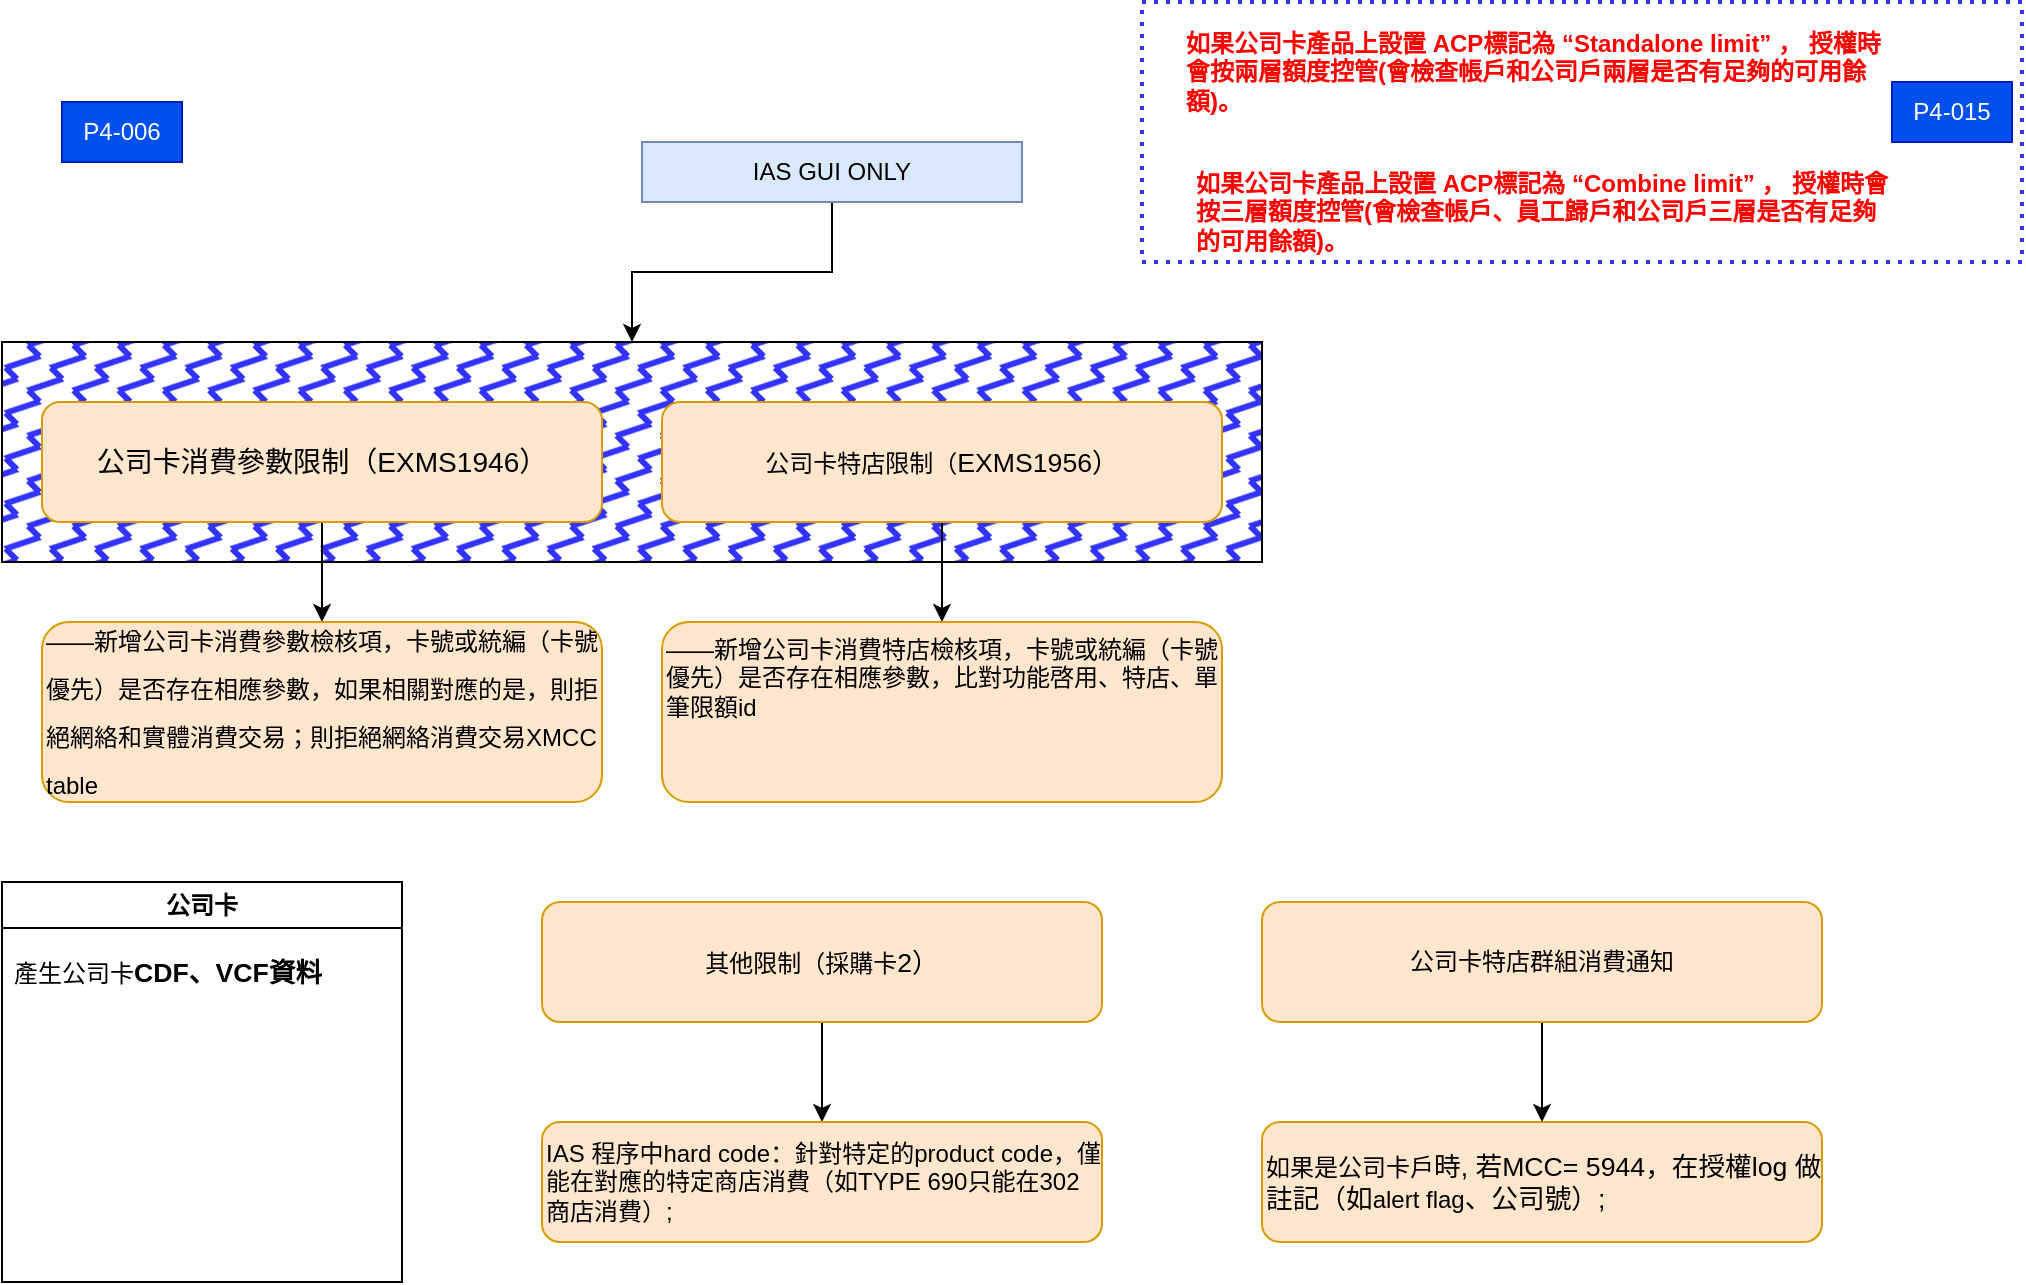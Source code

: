 <mxfile version="21.6.1" type="device">
  <diagram name="Page-1" id="P7ijY_bP9K7w46cBVouJ">
    <mxGraphModel dx="1434" dy="764" grid="1" gridSize="10" guides="1" tooltips="1" connect="1" arrows="1" fold="1" page="1" pageScale="1" pageWidth="1654" pageHeight="1169" math="0" shadow="0">
      <root>
        <mxCell id="0" />
        <mxCell id="1" parent="0" />
        <mxCell id="hKRkJCob8LrO3rOwceKn-10" value="" style="rounded=0;whiteSpace=wrap;html=1;gradientColor=none;glass=0;shadow=0;fillColor=#3333FF;fillStyle=zigzag-line;" parent="1" vertex="1">
          <mxGeometry x="50" y="190" width="630" height="110" as="geometry" />
        </mxCell>
        <mxCell id="hKRkJCob8LrO3rOwceKn-1" value="P4-006" style="text;html=1;strokeColor=#001DBC;fillColor=#0050ef;align=center;verticalAlign=middle;whiteSpace=wrap;rounded=0;fontColor=#ffffff;" parent="1" vertex="1">
          <mxGeometry x="80" y="70" width="60" height="30" as="geometry" />
        </mxCell>
        <mxCell id="hKRkJCob8LrO3rOwceKn-5" value="" style="edgeStyle=orthogonalEdgeStyle;rounded=0;orthogonalLoop=1;jettySize=auto;html=1;" parent="1" source="hKRkJCob8LrO3rOwceKn-3" target="hKRkJCob8LrO3rOwceKn-4" edge="1">
          <mxGeometry relative="1" as="geometry" />
        </mxCell>
        <mxCell id="hKRkJCob8LrO3rOwceKn-3" value="&lt;h3&gt;&lt;span style=&quot;font-weight: normal;&quot;&gt;&lt;span style=&quot;font-family:&amp;quot;Microsoft JhengHei&amp;quot;,sans-serif;&lt;br/&gt;mso-ascii-font-family:Arial;mso-hansi-font-family:Arial;mso-fareast-language:&lt;br/&gt;ZH-TW&quot;&gt;公司卡消費參數限制（&lt;/span&gt;&lt;span lang=&quot;EN-GB&quot;&gt;EXMS1946&lt;/span&gt;&lt;span style=&quot;font-family:&amp;quot;Microsoft JhengHei&amp;quot;,sans-serif;mso-ascii-font-family:Arial;&lt;br/&gt;mso-hansi-font-family:Arial;mso-fareast-language:ZH-TW&quot;&gt;）&lt;/span&gt;&lt;/span&gt;&lt;span lang=&quot;EN-GB&quot;&gt;&lt;/span&gt;&lt;/h3&gt;" style="rounded=1;whiteSpace=wrap;html=1;fillColor=#ffe6cc;strokeColor=#d79b00;" parent="1" vertex="1">
          <mxGeometry x="70" y="220" width="280" height="60" as="geometry" />
        </mxCell>
        <mxCell id="hKRkJCob8LrO3rOwceKn-4" value="&lt;p style=&quot;margin-top:6.0pt;margin-right:0cm;margin-bottom:6.0pt;&lt;br/&gt;margin-left:0cm;mso-para-margin-top:.5gd;mso-para-margin-right:0cm;mso-para-margin-bottom:&lt;br/&gt;6.0pt;mso-para-margin-left:0cm;line-height:18.0pt;mso-line-height-rule:exactly;&lt;br/&gt;background:white&quot; class=&quot;MsoNormal&quot;&gt;——新增公司卡消費參數檢核項，卡號或統編（卡號優先）是否存在相應參數，如果相關對應的是，則拒絕網絡和實體消費交易；則拒絕網絡消費交易&lt;span lang=&quot;EN-GB&quot;&gt;X&lt;/span&gt;&lt;span lang=&quot;EN-GB&quot;&gt;MCC table&lt;/span&gt;&lt;span style=&quot;font-family: &amp;quot;Microsoft JhengHei&amp;quot;, sans-serif;&quot;&gt;&lt;/span&gt;&lt;span style=&quot;font-family: &amp;quot;Microsoft JhengHei&amp;quot;, sans-serif;&quot; lang=&quot;EN-GB&quot;&gt;&lt;/span&gt;&lt;/p&gt;" style="rounded=1;whiteSpace=wrap;html=1;fillColor=#ffe6cc;strokeColor=#d79b00;align=left;" parent="1" vertex="1">
          <mxGeometry x="70" y="330" width="280" height="90" as="geometry" />
        </mxCell>
        <mxCell id="hKRkJCob8LrO3rOwceKn-16" value="" style="edgeStyle=orthogonalEdgeStyle;rounded=0;orthogonalLoop=1;jettySize=auto;html=1;" parent="1" source="hKRkJCob8LrO3rOwceKn-6" target="hKRkJCob8LrO3rOwceKn-15" edge="1">
          <mxGeometry relative="1" as="geometry" />
        </mxCell>
        <mxCell id="hKRkJCob8LrO3rOwceKn-6" value="公司卡特店限制（&lt;span style=&quot;font-size:10.0pt;font-family:&lt;br/&gt;&amp;quot;Arial&amp;quot;,sans-serif;mso-fareast-font-family:SimSun;mso-bidi-font-family:&amp;quot;Maiandra GD&amp;quot;;&lt;br/&gt;mso-ansi-language:EN-GB;mso-fareast-language:ZH-TW;mso-bidi-language:AR-SA&quot; lang=&quot;EN-GB&quot;&gt;EXMS1956&lt;/span&gt;&lt;span style=&quot;font-size:10.0pt;font-family:SimSun;mso-ascii-font-family:Arial;&lt;br/&gt;mso-hansi-font-family:Arial;mso-bidi-font-family:&amp;quot;Maiandra GD&amp;quot;;mso-ansi-language:&lt;br/&gt;EN-GB;mso-fareast-language:ZH-TW;mso-bidi-language:AR-SA&quot;&gt;）&lt;/span&gt;" style="rounded=1;whiteSpace=wrap;html=1;fillColor=#ffe6cc;strokeColor=#d79b00;" parent="1" vertex="1">
          <mxGeometry x="380" y="220" width="280" height="60" as="geometry" />
        </mxCell>
        <mxCell id="hKRkJCob8LrO3rOwceKn-14" style="edgeStyle=orthogonalEdgeStyle;rounded=0;orthogonalLoop=1;jettySize=auto;html=1;" parent="1" source="hKRkJCob8LrO3rOwceKn-13" target="hKRkJCob8LrO3rOwceKn-10" edge="1">
          <mxGeometry relative="1" as="geometry" />
        </mxCell>
        <mxCell id="hKRkJCob8LrO3rOwceKn-13" value="IAS GUI ONLY" style="text;html=1;strokeColor=#6c8ebf;fillColor=#dae8fc;align=center;verticalAlign=middle;whiteSpace=wrap;rounded=0;" parent="1" vertex="1">
          <mxGeometry x="370" y="90" width="190" height="30" as="geometry" />
        </mxCell>
        <mxCell id="hKRkJCob8LrO3rOwceKn-15" value="——新增公司卡消費特店檢核項，卡號或統編（卡號優先）是否存在相應參數，比對功能啓用、特店、單筆限額id" style="rounded=1;whiteSpace=wrap;html=1;fillColor=#ffe6cc;strokeColor=#d79b00;align=left;verticalAlign=top;" parent="1" vertex="1">
          <mxGeometry x="380" y="330" width="280" height="90" as="geometry" />
        </mxCell>
        <mxCell id="s1JPpJMVCldGklY0epP9-5" value="" style="edgeStyle=orthogonalEdgeStyle;rounded=0;orthogonalLoop=1;jettySize=auto;html=1;" parent="1" source="s1JPpJMVCldGklY0epP9-2" target="s1JPpJMVCldGklY0epP9-4" edge="1">
          <mxGeometry relative="1" as="geometry" />
        </mxCell>
        <mxCell id="s1JPpJMVCldGklY0epP9-2" value="其他限制（採購卡&lt;span style=&quot;border-color: var(--border-color); text-align: left; font-size: 10pt;&quot; lang=&quot;EN-GB&quot;&gt;2&lt;/span&gt;&lt;span style=&quot;border-color: var(--border-color); text-align: left; font-size: 10pt; font-family: SimSun;&quot;&gt;）&lt;/span&gt;" style="rounded=1;whiteSpace=wrap;html=1;fillColor=#ffe6cc;strokeColor=#d79b00;" parent="1" vertex="1">
          <mxGeometry x="320" y="470" width="280" height="60" as="geometry" />
        </mxCell>
        <mxCell id="s1JPpJMVCldGklY0epP9-4" value="&lt;p class=&quot;BodytextWorldline&quot;&gt;IAS &lt;span style=&quot;font-family:&lt;br/&gt;&amp;quot;Microsoft JhengHei&amp;quot;,sans-serif;mso-fareast-language:ZH-CN&quot; lang=&quot;ZH-CN&quot;&gt;程序中&lt;/span&gt;&lt;span style=&quot;font-family:&amp;quot;Microsoft JhengHei&amp;quot;,sans-serif;mso-fareast-language:&lt;br/&gt;ZH-CN&quot; lang=&quot;EN-GB&quot;&gt;hard code&lt;/span&gt;&lt;span style=&quot;font-family:SimSun;mso-ascii-theme-font:&lt;br/&gt;minor-fareast;mso-fareast-theme-font:minor-fareast;mso-hansi-theme-font:minor-fareast;&lt;br/&gt;mso-fareast-language:ZH-CN&quot; lang=&quot;ZH-CN&quot;&gt;：&lt;/span&gt;&lt;span style=&quot;font-family:&amp;quot;Microsoft JhengHei&amp;quot;,sans-serif;&lt;br/&gt;mso-fareast-language:ZH-CN&quot; lang=&quot;ZH-CN&quot;&gt;針對特定的&lt;/span&gt;&lt;span style=&quot;font-family:&lt;br/&gt;&amp;quot;Microsoft JhengHei&amp;quot;,sans-serif;mso-fareast-language:ZH-CN&quot; lang=&quot;EN-GB&quot;&gt;product code&lt;/span&gt;&lt;span style=&quot;font-family:&amp;quot;Microsoft JhengHei&amp;quot;,sans-serif;mso-fareast-language:&lt;br/&gt;ZH-CN&quot; lang=&quot;ZH-CN&quot;&gt;，&lt;/span&gt;&lt;span style=&quot;font-family:&amp;quot;Microsoft JhengHei&amp;quot;,sans-serif;&lt;br/&gt;mso-ansi-language:FR;mso-fareast-language:ZH-CN&quot; lang=&quot;ZH-CN&quot;&gt;僅能在對應的&lt;/span&gt;&lt;span style=&quot;font-family:&amp;quot;Microsoft JhengHei&amp;quot;,sans-serif;mso-fareast-language:ZH-CN&quot; lang=&quot;ZH-CN&quot;&gt;特定商店消費（如&lt;/span&gt;&lt;span style=&quot;mso-bidi-font-size:12.0pt;font-family:&amp;quot;Microsoft JhengHei&amp;quot;,sans-serif;&lt;br/&gt;mso-bidi-font-family:Calibri&quot; lang=&quot;EN-GB&quot;&gt;TYPE 690&lt;/span&gt;&lt;span style=&quot;mso-bidi-font-size:&lt;br/&gt;12.0pt;font-family:&amp;quot;Microsoft JhengHei&amp;quot;,sans-serif;mso-bidi-font-family:Calibri&quot; lang=&quot;NL&quot;&gt;只能在&lt;/span&gt;&lt;span style=&quot;mso-bidi-font-size:12.0pt;font-family:&amp;quot;Microsoft JhengHei&amp;quot;,sans-serif;&lt;br/&gt;mso-bidi-font-family:Calibri&quot; lang=&quot;EN-GB&quot;&gt;302&lt;/span&gt;&lt;span style=&quot;mso-bidi-font-size:&lt;br/&gt;12.0pt;font-family:&amp;quot;Microsoft JhengHei&amp;quot;,sans-serif;mso-bidi-font-family:Calibri&quot; lang=&quot;NL&quot;&gt;商店消費&lt;/span&gt;&lt;span style=&quot;font-family:&amp;quot;Microsoft JhengHei&amp;quot;,sans-serif;mso-fareast-language:&lt;br/&gt;ZH-CN&quot; lang=&quot;ZH-CN&quot;&gt;）&lt;/span&gt;&lt;span style=&quot;font-family:&amp;quot;Microsoft JhengHei&amp;quot;,sans-serif;&lt;br/&gt;mso-fareast-language:ZH-TW&quot; lang=&quot;EN-GB&quot;&gt;;&lt;/span&gt;&lt;/p&gt;" style="rounded=1;whiteSpace=wrap;html=1;fillColor=#ffe6cc;strokeColor=#d79b00;align=left;" parent="1" vertex="1">
          <mxGeometry x="320" y="580" width="280" height="60" as="geometry" />
        </mxCell>
        <mxCell id="s1JPpJMVCldGklY0epP9-7" value="公司卡" style="swimlane;horizontal=1;whiteSpace=wrap;html=1;verticalAlign=middle;" parent="1" vertex="1">
          <mxGeometry x="50" y="460" width="200" height="200" as="geometry">
            <mxRectangle x="120" y="460" width="80" height="30" as="alternateBounds" />
          </mxGeometry>
        </mxCell>
        <mxCell id="s1JPpJMVCldGklY0epP9-12" value="產生公司卡&lt;span style=&quot;border-color: var(--border-color); text-align: center; font-weight: 700; font-size: 10pt; font-family: Arial, sans-serif;&quot; lang=&quot;EN-GB&quot;&gt;CDF&lt;/span&gt;&lt;span style=&quot;border-color: var(--border-color); text-align: center; font-weight: 700; font-size: 10pt; font-family: SimSun;&quot;&gt;、&lt;/span&gt;&lt;span style=&quot;border-color: var(--border-color); text-align: center; font-weight: 700; font-size: 10pt; font-family: Arial, sans-serif;&quot; lang=&quot;EN-GB&quot;&gt;VCF&lt;/span&gt;&lt;span style=&quot;border-color: var(--border-color); text-align: center; font-weight: 700; font-size: 10pt;&quot;&gt;資料&lt;/span&gt;" style="text;strokeColor=none;fillColor=none;align=left;verticalAlign=middle;spacingLeft=4;spacingRight=4;overflow=hidden;points=[[0,0.5],[1,0.5]];portConstraint=eastwest;rotatable=0;whiteSpace=wrap;html=1;" parent="s1JPpJMVCldGklY0epP9-7" vertex="1">
          <mxGeometry y="30" width="200" height="30" as="geometry" />
        </mxCell>
        <mxCell id="s1JPpJMVCldGklY0epP9-15" value="如果是公司卡戶&lt;span style=&quot;font-size:10.0pt;font-family:SimSun;&lt;br/&gt;mso-ascii-font-family:Arial;mso-ascii-theme-font:minor-latin;mso-hansi-font-family:&lt;br/&gt;Arial;mso-hansi-theme-font:minor-latin;mso-bidi-font-family:Arial;mso-bidi-theme-font:&lt;br/&gt;minor-latin;mso-ansi-language:EN-US;mso-fareast-language:ZH-TW;mso-bidi-language:&lt;br/&gt;AR-SA&quot;&gt;時&lt;/span&gt;&lt;span style=&quot;font-size:10.0pt;font-family:&amp;quot;Arial&amp;quot;,sans-serif;&lt;br/&gt;mso-ascii-theme-font:minor-latin;mso-fareast-font-family:SimSun;mso-hansi-theme-font:&lt;br/&gt;minor-latin;mso-bidi-theme-font:minor-latin;mso-ansi-language:EN-US;mso-fareast-language:&lt;br/&gt;ZH-TW;mso-bidi-language:AR-SA&quot; lang=&quot;EN-US&quot;&gt;, &lt;/span&gt;&lt;span style=&quot;font-size:10.0pt;&lt;br/&gt;font-family:SimSun;mso-ascii-font-family:Arial;mso-ascii-theme-font:minor-latin;&lt;br/&gt;mso-hansi-font-family:Arial;mso-hansi-theme-font:minor-latin;mso-bidi-font-family:&lt;br/&gt;Arial;mso-bidi-theme-font:minor-latin;mso-ansi-language:EN-US;mso-fareast-language:&lt;br/&gt;ZH-TW;mso-bidi-language:AR-SA&quot;&gt;若&lt;/span&gt;&lt;span style=&quot;font-size:10.0pt;&lt;br/&gt;font-family:&amp;quot;Arial&amp;quot;,sans-serif;mso-ascii-theme-font:minor-latin;mso-fareast-font-family:&lt;br/&gt;SimSun;mso-hansi-theme-font:minor-latin;mso-bidi-theme-font:minor-latin;&lt;br/&gt;mso-ansi-language:EN-US;mso-fareast-language:ZH-TW;mso-bidi-language:AR-SA&quot; lang=&quot;EN-US&quot;&gt;MCC= 5944&lt;/span&gt;&lt;span style=&quot;font-size:10.0pt;font-family:SimSun;mso-ascii-font-family:&lt;br/&gt;Arial;mso-ascii-theme-font:minor-latin;mso-hansi-font-family:Arial;mso-hansi-theme-font:&lt;br/&gt;minor-latin;mso-bidi-font-family:Arial;mso-bidi-theme-font:minor-latin;&lt;br/&gt;mso-ansi-language:EN-US;mso-fareast-language:ZH-TW;mso-bidi-language:AR-SA&quot;&gt;，在授權&lt;/span&gt;&lt;span style=&quot;font-size:10.0pt;font-family:&amp;quot;Arial&amp;quot;,sans-serif;mso-ascii-theme-font:&lt;br/&gt;minor-latin;mso-fareast-font-family:SimSun;mso-hansi-theme-font:minor-latin;&lt;br/&gt;mso-bidi-theme-font:minor-latin;mso-ansi-language:EN-US;mso-fareast-language:&lt;br/&gt;ZH-TW;mso-bidi-language:AR-SA&quot; lang=&quot;EN-US&quot;&gt;log &lt;/span&gt;&lt;span style=&quot;font-size:10.0pt;&lt;br/&gt;font-family:SimSun;mso-ascii-font-family:Arial;mso-ascii-theme-font:minor-latin;&lt;br/&gt;mso-hansi-font-family:Arial;mso-hansi-theme-font:minor-latin;mso-bidi-font-family:&lt;br/&gt;Arial;mso-bidi-theme-font:minor-latin;mso-ansi-language:EN-US;mso-fareast-language:&lt;br/&gt;ZH-TW;mso-bidi-language:AR-SA&quot;&gt;做註記（如&lt;/span&gt;&lt;span style=&quot;font-size:&lt;br/&gt;10.0pt;font-family:&amp;quot;Arial&amp;quot;,sans-serif;mso-ascii-theme-font:minor-latin;&lt;br/&gt;mso-fareast-font-family:SimSun;mso-hansi-theme-font:minor-latin;mso-bidi-theme-font:&lt;br/&gt;minor-latin;mso-ansi-language:EN-US;mso-fareast-language:ZH-TW;mso-bidi-language:&lt;br/&gt;AR-SA&quot; lang=&quot;EN-US&quot;&gt;alert flag&lt;/span&gt;&lt;span style=&quot;font-size:10.0pt;font-family:SimSun;&lt;br/&gt;mso-ascii-font-family:Arial;mso-ascii-theme-font:minor-latin;mso-hansi-font-family:&lt;br/&gt;Arial;mso-hansi-theme-font:minor-latin;mso-bidi-font-family:Arial;mso-bidi-theme-font:&lt;br/&gt;minor-latin;mso-ansi-language:EN-US;mso-fareast-language:ZH-TW;mso-bidi-language:&lt;br/&gt;AR-SA&quot;&gt;、公司號）&lt;/span&gt;&lt;span style=&quot;font-size:10.0pt;font-family:&amp;quot;Arial&amp;quot;,sans-serif;&lt;br/&gt;mso-ascii-theme-font:minor-latin;mso-fareast-font-family:SimSun;mso-hansi-theme-font:&lt;br/&gt;minor-latin;mso-bidi-theme-font:minor-latin;mso-ansi-language:EN-US;mso-fareast-language:&lt;br/&gt;ZH-TW;mso-bidi-language:AR-SA&quot; lang=&quot;EN-US&quot;&gt;;&lt;/span&gt;" style="rounded=1;whiteSpace=wrap;html=1;fillColor=#ffe6cc;strokeColor=#d79b00;align=left;" parent="1" vertex="1">
          <mxGeometry x="680" y="580" width="280" height="60" as="geometry" />
        </mxCell>
        <mxCell id="s1JPpJMVCldGklY0epP9-20" value="" style="edgeStyle=orthogonalEdgeStyle;rounded=0;orthogonalLoop=1;jettySize=auto;html=1;" parent="1" source="s1JPpJMVCldGklY0epP9-17" target="s1JPpJMVCldGklY0epP9-15" edge="1">
          <mxGeometry relative="1" as="geometry" />
        </mxCell>
        <mxCell id="s1JPpJMVCldGklY0epP9-17" value="公司卡特店群組消費通知" style="rounded=1;whiteSpace=wrap;html=1;fillColor=#ffe6cc;strokeColor=#d79b00;" parent="1" vertex="1">
          <mxGeometry x="680" y="470" width="280" height="60" as="geometry" />
        </mxCell>
        <mxCell id="yoTo823quTNXT_1C_AL9-2" value="&lt;p class=&quot;BodytextWorldline&quot;&gt;如果公司卡產品上設置 ACP標記為&lt;span style=&quot;font-family:&amp;quot;Arial&amp;quot;,sans-serif;mso-ascii-theme-font:minor-latin;&lt;br/&gt;mso-hansi-theme-font:minor-latin;mso-bidi-theme-font:minor-latin;mso-ansi-language:&lt;br/&gt;EN-US;mso-fareast-language:ZH-TW&quot; lang=&quot;EN-US&quot;&gt; “Standalone limit”&lt;/span&gt;&lt;span lang=&quot;EN-US&quot;&gt; &lt;/span&gt;， 授權時會按兩層額度控管&lt;span lang=&quot;EN-GB&quot;&gt;(&lt;/span&gt;會檢查帳戶和公司戶兩層是否有足夠的可用餘額&lt;span lang=&quot;EN-US&quot;&gt;)&lt;/span&gt;。&lt;span lang=&quot;EN-GB&quot;&gt;&lt;/span&gt;&lt;/p&gt;" style="text;html=1;strokeColor=none;fillColor=none;align=left;verticalAlign=middle;whiteSpace=wrap;rounded=0;fontStyle=1;fontColor=#FF0000;" parent="1" vertex="1">
          <mxGeometry x="640" y="40" width="350" height="30" as="geometry" />
        </mxCell>
        <mxCell id="yoTo823quTNXT_1C_AL9-3" value="&lt;p class=&quot;BodytextWorldline&quot;&gt;如果公司卡產品上設置 ACP標記為&lt;span style=&quot;font-family:&amp;quot;Arial&amp;quot;,sans-serif;mso-ascii-theme-font:minor-latin;&lt;br/&gt;mso-hansi-theme-font:minor-latin;mso-bidi-theme-font:minor-latin;mso-ansi-language:&lt;br/&gt;EN-US;mso-fareast-language:ZH-TW&quot; lang=&quot;EN-US&quot;&gt; “Combine limit”&lt;/span&gt;&lt;span lang=&quot;EN-US&quot;&gt; &lt;/span&gt;， 授權時會按&lt;span style=&quot;font-family:SimSun;&lt;br/&gt;mso-ascii-font-family:&amp;quot;Microsoft JhengHei&amp;quot;;mso-fareast-theme-font:minor-fareast;&lt;br/&gt;mso-hansi-font-family:&amp;quot;Microsoft JhengHei&amp;quot;;mso-bidi-font-family:Arial;&lt;br/&gt;mso-ansi-language:EN-US;mso-fareast-language:ZH-TW&quot;&gt;三&lt;/span&gt;層額度控管&lt;span lang=&quot;EN-GB&quot;&gt;(&lt;/span&gt;會檢查帳戶&lt;span style=&quot;font-family:SimSun;&lt;br/&gt;mso-ascii-font-family:&amp;quot;Microsoft JhengHei&amp;quot;;mso-fareast-theme-font:minor-fareast;&lt;br/&gt;mso-hansi-font-family:&amp;quot;Microsoft JhengHei&amp;quot;;mso-bidi-font-family:Arial;&lt;br/&gt;mso-ansi-language:EN-US;mso-fareast-language:ZH-TW&quot;&gt;、&lt;/span&gt;員工歸戶和公司戶三層是否有足夠的可用餘額&lt;span lang=&quot;EN-US&quot;&gt;)&lt;/span&gt;。&lt;span lang=&quot;EN-GB&quot;&gt;&lt;/span&gt;&lt;/p&gt;" style="text;html=1;strokeColor=none;fillColor=none;align=left;verticalAlign=middle;whiteSpace=wrap;rounded=0;fontStyle=1;fontColor=#FF0000;" parent="1" vertex="1">
          <mxGeometry x="645" y="110" width="350" height="30" as="geometry" />
        </mxCell>
        <mxCell id="yoTo823quTNXT_1C_AL9-5" value="" style="rounded=0;whiteSpace=wrap;html=1;fillColor=none;glass=0;shadow=0;gradientColor=#b3b3b3;strokeColor=#3333FF;dashed=1;dashPattern=1 2;strokeWidth=2;" parent="1" vertex="1">
          <mxGeometry x="620" y="20" width="440" height="130" as="geometry" />
        </mxCell>
        <mxCell id="yoTo823quTNXT_1C_AL9-6" value="P4-015" style="text;html=1;strokeColor=#001DBC;fillColor=#0050ef;align=center;verticalAlign=middle;whiteSpace=wrap;rounded=0;fontColor=#ffffff;" parent="1" vertex="1">
          <mxGeometry x="995" y="60" width="60" height="30" as="geometry" />
        </mxCell>
      </root>
    </mxGraphModel>
  </diagram>
</mxfile>
